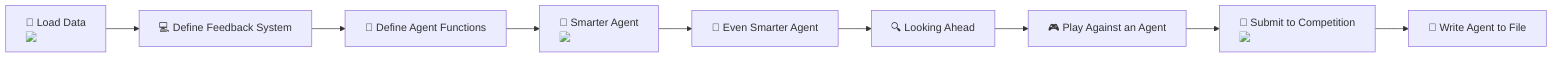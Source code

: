 graph LR
    A["📂 Load Data <img src='icons/file.svg'/>"] --> B["💻 Define Feedback System"]
    B --> C["🤖 Define Agent Functions"]
    
    C --> D["🧠 Smarter Agent <img src='icons/brain.svg'/>"]
    D --> E["🧠 Even Smarter Agent"]
    E --> F["🔍 Looking Ahead"]
    
    F --> G["🎮 Play Against an Agent"]
    
    G --> H["📝 Submit to Competition <img src='icons/database.svg'/>"]

    H --> I["📄 Write Agent to File"]
